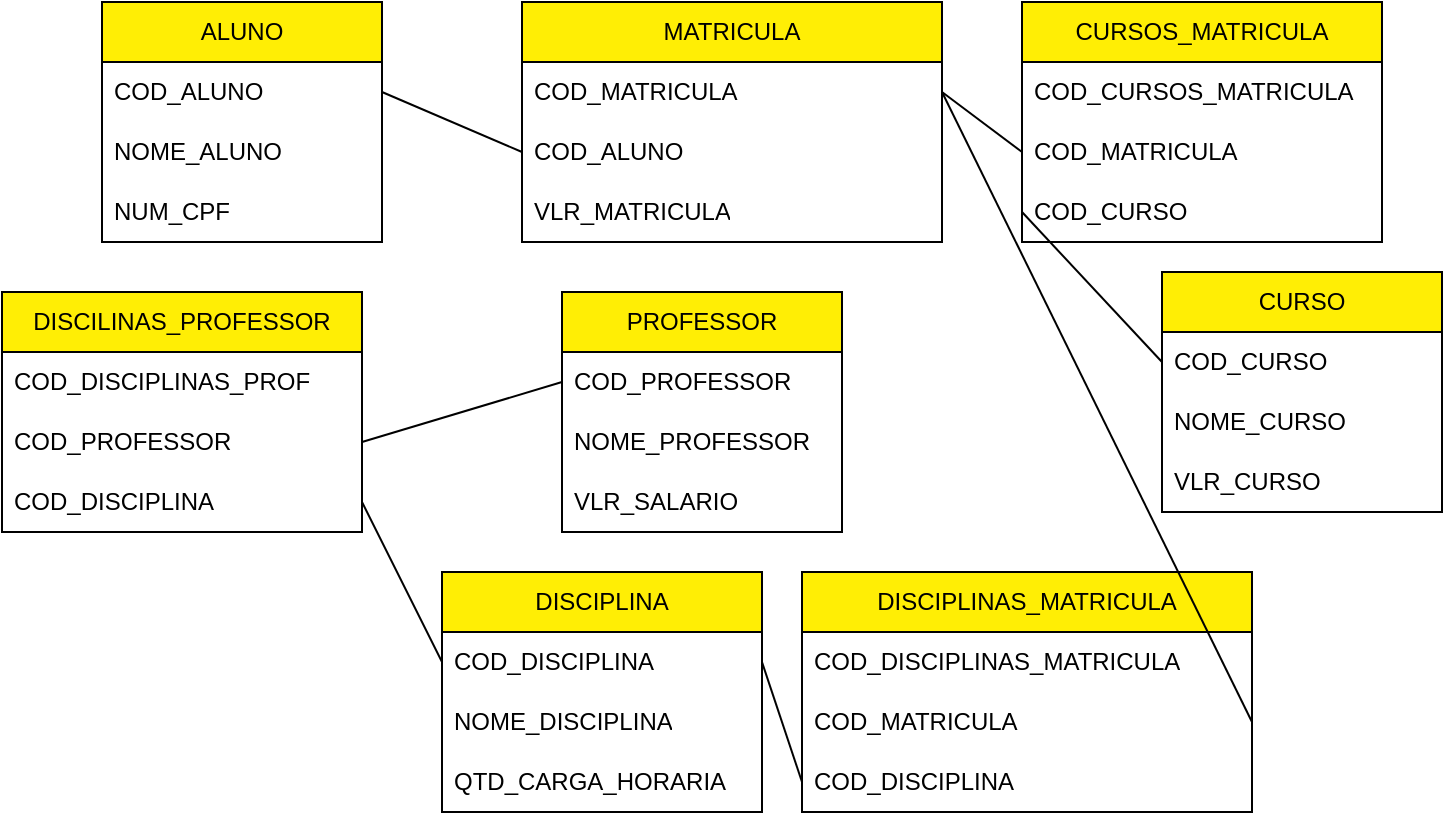 <mxfile version="21.8.1" type="github">
  <diagram name="Página-1" id="Qn3fK0pUNsZrOqqx4Lop">
    <mxGraphModel dx="1176" dy="835" grid="1" gridSize="10" guides="1" tooltips="1" connect="1" arrows="1" fold="1" page="1" pageScale="1" pageWidth="827" pageHeight="1169" math="0" shadow="0">
      <root>
        <mxCell id="0" />
        <mxCell id="1" parent="0" />
        <mxCell id="7iLETkdWyq45K3Prm-yC-1" value="ALUNO" style="swimlane;fontStyle=0;childLayout=stackLayout;horizontal=1;startSize=30;horizontalStack=0;resizeParent=1;resizeParentMax=0;resizeLast=0;collapsible=1;marginBottom=0;whiteSpace=wrap;html=1;fillColor=#FFEE05;" vertex="1" parent="1">
          <mxGeometry x="70" y="15" width="140" height="120" as="geometry" />
        </mxCell>
        <mxCell id="7iLETkdWyq45K3Prm-yC-2" value="COD_ALUNO" style="text;strokeColor=none;fillColor=none;align=left;verticalAlign=middle;spacingLeft=4;spacingRight=4;overflow=hidden;points=[[0,0.5],[1,0.5]];portConstraint=eastwest;rotatable=0;whiteSpace=wrap;html=1;" vertex="1" parent="7iLETkdWyq45K3Prm-yC-1">
          <mxGeometry y="30" width="140" height="30" as="geometry" />
        </mxCell>
        <mxCell id="7iLETkdWyq45K3Prm-yC-3" value="NOME_ALUNO" style="text;strokeColor=none;fillColor=none;align=left;verticalAlign=middle;spacingLeft=4;spacingRight=4;overflow=hidden;points=[[0,0.5],[1,0.5]];portConstraint=eastwest;rotatable=0;whiteSpace=wrap;html=1;" vertex="1" parent="7iLETkdWyq45K3Prm-yC-1">
          <mxGeometry y="60" width="140" height="30" as="geometry" />
        </mxCell>
        <mxCell id="7iLETkdWyq45K3Prm-yC-4" value="NUM_CPF" style="text;strokeColor=none;fillColor=none;align=left;verticalAlign=middle;spacingLeft=4;spacingRight=4;overflow=hidden;points=[[0,0.5],[1,0.5]];portConstraint=eastwest;rotatable=0;whiteSpace=wrap;html=1;" vertex="1" parent="7iLETkdWyq45K3Prm-yC-1">
          <mxGeometry y="90" width="140" height="30" as="geometry" />
        </mxCell>
        <mxCell id="7iLETkdWyq45K3Prm-yC-5" value="CURSO" style="swimlane;fontStyle=0;childLayout=stackLayout;horizontal=1;startSize=30;horizontalStack=0;resizeParent=1;resizeParentMax=0;resizeLast=0;collapsible=1;marginBottom=0;whiteSpace=wrap;html=1;fillColor=#FFEE05;" vertex="1" parent="1">
          <mxGeometry x="600" y="150" width="140" height="120" as="geometry" />
        </mxCell>
        <mxCell id="7iLETkdWyq45K3Prm-yC-6" value="COD_CURSO" style="text;strokeColor=none;fillColor=none;align=left;verticalAlign=middle;spacingLeft=4;spacingRight=4;overflow=hidden;points=[[0,0.5],[1,0.5]];portConstraint=eastwest;rotatable=0;whiteSpace=wrap;html=1;" vertex="1" parent="7iLETkdWyq45K3Prm-yC-5">
          <mxGeometry y="30" width="140" height="30" as="geometry" />
        </mxCell>
        <mxCell id="7iLETkdWyq45K3Prm-yC-7" value="NOME_CURSO" style="text;strokeColor=none;fillColor=none;align=left;verticalAlign=middle;spacingLeft=4;spacingRight=4;overflow=hidden;points=[[0,0.5],[1,0.5]];portConstraint=eastwest;rotatable=0;whiteSpace=wrap;html=1;" vertex="1" parent="7iLETkdWyq45K3Prm-yC-5">
          <mxGeometry y="60" width="140" height="30" as="geometry" />
        </mxCell>
        <mxCell id="7iLETkdWyq45K3Prm-yC-8" value="VLR_CURSO" style="text;strokeColor=none;fillColor=none;align=left;verticalAlign=middle;spacingLeft=4;spacingRight=4;overflow=hidden;points=[[0,0.5],[1,0.5]];portConstraint=eastwest;rotatable=0;whiteSpace=wrap;html=1;" vertex="1" parent="7iLETkdWyq45K3Prm-yC-5">
          <mxGeometry y="90" width="140" height="30" as="geometry" />
        </mxCell>
        <mxCell id="7iLETkdWyq45K3Prm-yC-9" value="DISCIPLINA" style="swimlane;fontStyle=0;childLayout=stackLayout;horizontal=1;startSize=30;horizontalStack=0;resizeParent=1;resizeParentMax=0;resizeLast=0;collapsible=1;marginBottom=0;whiteSpace=wrap;html=1;fillColor=#FFEE05;" vertex="1" parent="1">
          <mxGeometry x="240" y="300" width="160" height="120" as="geometry" />
        </mxCell>
        <mxCell id="7iLETkdWyq45K3Prm-yC-10" value="COD_DISCIPLINA" style="text;strokeColor=none;fillColor=none;align=left;verticalAlign=middle;spacingLeft=4;spacingRight=4;overflow=hidden;points=[[0,0.5],[1,0.5]];portConstraint=eastwest;rotatable=0;whiteSpace=wrap;html=1;" vertex="1" parent="7iLETkdWyq45K3Prm-yC-9">
          <mxGeometry y="30" width="160" height="30" as="geometry" />
        </mxCell>
        <mxCell id="7iLETkdWyq45K3Prm-yC-11" value="NOME_DISCIPLINA" style="text;strokeColor=none;fillColor=none;align=left;verticalAlign=middle;spacingLeft=4;spacingRight=4;overflow=hidden;points=[[0,0.5],[1,0.5]];portConstraint=eastwest;rotatable=0;whiteSpace=wrap;html=1;" vertex="1" parent="7iLETkdWyq45K3Prm-yC-9">
          <mxGeometry y="60" width="160" height="30" as="geometry" />
        </mxCell>
        <mxCell id="7iLETkdWyq45K3Prm-yC-12" value="QTD_CARGA_HORARIA" style="text;strokeColor=none;fillColor=none;align=left;verticalAlign=middle;spacingLeft=4;spacingRight=4;overflow=hidden;points=[[0,0.5],[1,0.5]];portConstraint=eastwest;rotatable=0;whiteSpace=wrap;html=1;" vertex="1" parent="7iLETkdWyq45K3Prm-yC-9">
          <mxGeometry y="90" width="160" height="30" as="geometry" />
        </mxCell>
        <mxCell id="7iLETkdWyq45K3Prm-yC-13" value="PROFESSOR" style="swimlane;fontStyle=0;childLayout=stackLayout;horizontal=1;startSize=30;horizontalStack=0;resizeParent=1;resizeParentMax=0;resizeLast=0;collapsible=1;marginBottom=0;whiteSpace=wrap;html=1;fillColor=#FFEE05;" vertex="1" parent="1">
          <mxGeometry x="300" y="160" width="140" height="120" as="geometry" />
        </mxCell>
        <mxCell id="7iLETkdWyq45K3Prm-yC-14" value="COD_PROFESSOR" style="text;strokeColor=none;fillColor=none;align=left;verticalAlign=middle;spacingLeft=4;spacingRight=4;overflow=hidden;points=[[0,0.5],[1,0.5]];portConstraint=eastwest;rotatable=0;whiteSpace=wrap;html=1;" vertex="1" parent="7iLETkdWyq45K3Prm-yC-13">
          <mxGeometry y="30" width="140" height="30" as="geometry" />
        </mxCell>
        <mxCell id="7iLETkdWyq45K3Prm-yC-15" value="NOME_PROFESSOR" style="text;strokeColor=none;fillColor=none;align=left;verticalAlign=middle;spacingLeft=4;spacingRight=4;overflow=hidden;points=[[0,0.5],[1,0.5]];portConstraint=eastwest;rotatable=0;whiteSpace=wrap;html=1;" vertex="1" parent="7iLETkdWyq45K3Prm-yC-13">
          <mxGeometry y="60" width="140" height="30" as="geometry" />
        </mxCell>
        <mxCell id="7iLETkdWyq45K3Prm-yC-16" value="VLR_SALARIO" style="text;strokeColor=none;fillColor=none;align=left;verticalAlign=middle;spacingLeft=4;spacingRight=4;overflow=hidden;points=[[0,0.5],[1,0.5]];portConstraint=eastwest;rotatable=0;whiteSpace=wrap;html=1;" vertex="1" parent="7iLETkdWyq45K3Prm-yC-13">
          <mxGeometry y="90" width="140" height="30" as="geometry" />
        </mxCell>
        <mxCell id="7iLETkdWyq45K3Prm-yC-17" value="MATRICULA" style="swimlane;fontStyle=0;childLayout=stackLayout;horizontal=1;startSize=30;horizontalStack=0;resizeParent=1;resizeParentMax=0;resizeLast=0;collapsible=1;marginBottom=0;whiteSpace=wrap;html=1;fillColor=#FFEE05;" vertex="1" parent="1">
          <mxGeometry x="280" y="15" width="210" height="120" as="geometry" />
        </mxCell>
        <mxCell id="7iLETkdWyq45K3Prm-yC-18" value="COD_MATRICULA" style="text;strokeColor=none;fillColor=none;align=left;verticalAlign=middle;spacingLeft=4;spacingRight=4;overflow=hidden;points=[[0,0.5],[1,0.5]];portConstraint=eastwest;rotatable=0;whiteSpace=wrap;html=1;" vertex="1" parent="7iLETkdWyq45K3Prm-yC-17">
          <mxGeometry y="30" width="210" height="30" as="geometry" />
        </mxCell>
        <mxCell id="7iLETkdWyq45K3Prm-yC-19" value="COD_ALUNO" style="text;strokeColor=none;fillColor=none;align=left;verticalAlign=middle;spacingLeft=4;spacingRight=4;overflow=hidden;points=[[0,0.5],[1,0.5]];portConstraint=eastwest;rotatable=0;whiteSpace=wrap;html=1;" vertex="1" parent="7iLETkdWyq45K3Prm-yC-17">
          <mxGeometry y="60" width="210" height="30" as="geometry" />
        </mxCell>
        <mxCell id="7iLETkdWyq45K3Prm-yC-20" value="VLR_MATRICULA" style="text;strokeColor=none;fillColor=none;align=left;verticalAlign=middle;spacingLeft=4;spacingRight=4;overflow=hidden;points=[[0,0.5],[1,0.5]];portConstraint=eastwest;rotatable=0;whiteSpace=wrap;html=1;" vertex="1" parent="7iLETkdWyq45K3Prm-yC-17">
          <mxGeometry y="90" width="210" height="30" as="geometry" />
        </mxCell>
        <mxCell id="7iLETkdWyq45K3Prm-yC-21" value="" style="endArrow=none;html=1;rounded=0;entryX=0;entryY=0.5;entryDx=0;entryDy=0;exitX=1;exitY=0.5;exitDx=0;exitDy=0;" edge="1" parent="1" source="7iLETkdWyq45K3Prm-yC-2" target="7iLETkdWyq45K3Prm-yC-19">
          <mxGeometry width="50" height="50" relative="1" as="geometry">
            <mxPoint x="400" y="230" as="sourcePoint" />
            <mxPoint x="450" y="180" as="targetPoint" />
          </mxGeometry>
        </mxCell>
        <mxCell id="7iLETkdWyq45K3Prm-yC-22" value="" style="endArrow=none;html=1;rounded=0;entryX=0;entryY=0.5;entryDx=0;entryDy=0;exitX=0;exitY=0.5;exitDx=0;exitDy=0;" edge="1" parent="1" source="7iLETkdWyq45K3Prm-yC-38" target="7iLETkdWyq45K3Prm-yC-6">
          <mxGeometry width="50" height="50" relative="1" as="geometry">
            <mxPoint x="490" y="120" as="sourcePoint" />
            <mxPoint x="530" y="255" as="targetPoint" />
          </mxGeometry>
        </mxCell>
        <mxCell id="7iLETkdWyq45K3Prm-yC-23" value="DISCILINAS_PROFESSOR" style="swimlane;fontStyle=0;childLayout=stackLayout;horizontal=1;startSize=30;horizontalStack=0;resizeParent=1;resizeParentMax=0;resizeLast=0;collapsible=1;marginBottom=0;whiteSpace=wrap;html=1;fillColor=#FFEE05;" vertex="1" parent="1">
          <mxGeometry x="20" y="160" width="180" height="120" as="geometry" />
        </mxCell>
        <mxCell id="7iLETkdWyq45K3Prm-yC-24" value="COD_DISCIPLINAS_PROF" style="text;strokeColor=none;fillColor=none;align=left;verticalAlign=middle;spacingLeft=4;spacingRight=4;overflow=hidden;points=[[0,0.5],[1,0.5]];portConstraint=eastwest;rotatable=0;whiteSpace=wrap;html=1;" vertex="1" parent="7iLETkdWyq45K3Prm-yC-23">
          <mxGeometry y="30" width="180" height="30" as="geometry" />
        </mxCell>
        <mxCell id="7iLETkdWyq45K3Prm-yC-25" value="COD_PROFESSOR" style="text;strokeColor=none;fillColor=none;align=left;verticalAlign=middle;spacingLeft=4;spacingRight=4;overflow=hidden;points=[[0,0.5],[1,0.5]];portConstraint=eastwest;rotatable=0;whiteSpace=wrap;html=1;" vertex="1" parent="7iLETkdWyq45K3Prm-yC-23">
          <mxGeometry y="60" width="180" height="30" as="geometry" />
        </mxCell>
        <mxCell id="7iLETkdWyq45K3Prm-yC-26" value="COD_DISCIPLINA" style="text;strokeColor=none;fillColor=none;align=left;verticalAlign=middle;spacingLeft=4;spacingRight=4;overflow=hidden;points=[[0,0.5],[1,0.5]];portConstraint=eastwest;rotatable=0;whiteSpace=wrap;html=1;" vertex="1" parent="7iLETkdWyq45K3Prm-yC-23">
          <mxGeometry y="90" width="180" height="30" as="geometry" />
        </mxCell>
        <mxCell id="7iLETkdWyq45K3Prm-yC-27" value="" style="endArrow=none;html=1;rounded=0;entryX=0;entryY=0.5;entryDx=0;entryDy=0;exitX=1;exitY=0.5;exitDx=0;exitDy=0;" edge="1" parent="1" source="7iLETkdWyq45K3Prm-yC-26" target="7iLETkdWyq45K3Prm-yC-10">
          <mxGeometry width="50" height="50" relative="1" as="geometry">
            <mxPoint x="330" y="185" as="sourcePoint" />
            <mxPoint x="170" y="285" as="targetPoint" />
          </mxGeometry>
        </mxCell>
        <mxCell id="7iLETkdWyq45K3Prm-yC-28" value="DISCIPLINAS_MATRICULA" style="swimlane;fontStyle=0;childLayout=stackLayout;horizontal=1;startSize=30;horizontalStack=0;resizeParent=1;resizeParentMax=0;resizeLast=0;collapsible=1;marginBottom=0;whiteSpace=wrap;html=1;fillColor=#FFEE05;" vertex="1" parent="1">
          <mxGeometry x="420" y="300" width="225" height="120" as="geometry" />
        </mxCell>
        <mxCell id="7iLETkdWyq45K3Prm-yC-29" value="COD_DISCIPLINAS_MATRICULA" style="text;strokeColor=none;fillColor=none;align=left;verticalAlign=middle;spacingLeft=4;spacingRight=4;overflow=hidden;points=[[0,0.5],[1,0.5]];portConstraint=eastwest;rotatable=0;whiteSpace=wrap;html=1;" vertex="1" parent="7iLETkdWyq45K3Prm-yC-28">
          <mxGeometry y="30" width="225" height="30" as="geometry" />
        </mxCell>
        <mxCell id="7iLETkdWyq45K3Prm-yC-30" value="COD_MATRICULA" style="text;strokeColor=none;fillColor=none;align=left;verticalAlign=middle;spacingLeft=4;spacingRight=4;overflow=hidden;points=[[0,0.5],[1,0.5]];portConstraint=eastwest;rotatable=0;whiteSpace=wrap;html=1;" vertex="1" parent="7iLETkdWyq45K3Prm-yC-28">
          <mxGeometry y="60" width="225" height="30" as="geometry" />
        </mxCell>
        <mxCell id="7iLETkdWyq45K3Prm-yC-31" value="COD_DISCIPLINA" style="text;strokeColor=none;fillColor=none;align=left;verticalAlign=middle;spacingLeft=4;spacingRight=4;overflow=hidden;points=[[0,0.5],[1,0.5]];portConstraint=eastwest;rotatable=0;whiteSpace=wrap;html=1;" vertex="1" parent="7iLETkdWyq45K3Prm-yC-28">
          <mxGeometry y="90" width="225" height="30" as="geometry" />
        </mxCell>
        <mxCell id="7iLETkdWyq45K3Prm-yC-32" value="" style="endArrow=none;html=1;rounded=0;entryX=1;entryY=0.5;entryDx=0;entryDy=0;exitX=1;exitY=0.5;exitDx=0;exitDy=0;" edge="1" parent="1" source="7iLETkdWyq45K3Prm-yC-30" target="7iLETkdWyq45K3Prm-yC-18">
          <mxGeometry width="50" height="50" relative="1" as="geometry">
            <mxPoint x="702.5" y="325" as="sourcePoint" />
            <mxPoint x="480" y="150" as="targetPoint" />
          </mxGeometry>
        </mxCell>
        <mxCell id="7iLETkdWyq45K3Prm-yC-33" value="" style="endArrow=none;html=1;rounded=0;entryX=0;entryY=0.5;entryDx=0;entryDy=0;exitX=1;exitY=0.5;exitDx=0;exitDy=0;" edge="1" parent="1" source="7iLETkdWyq45K3Prm-yC-25" target="7iLETkdWyq45K3Prm-yC-14">
          <mxGeometry width="50" height="50" relative="1" as="geometry">
            <mxPoint x="665" y="310" as="sourcePoint" />
            <mxPoint x="520" y="160" as="targetPoint" />
          </mxGeometry>
        </mxCell>
        <mxCell id="7iLETkdWyq45K3Prm-yC-34" value="" style="endArrow=none;html=1;rounded=0;entryX=1;entryY=0.5;entryDx=0;entryDy=0;exitX=0;exitY=0.5;exitDx=0;exitDy=0;" edge="1" parent="1" source="7iLETkdWyq45K3Prm-yC-31" target="7iLETkdWyq45K3Prm-yC-10">
          <mxGeometry width="50" height="50" relative="1" as="geometry">
            <mxPoint x="260" y="230" as="sourcePoint" />
            <mxPoint x="210" y="200" as="targetPoint" />
          </mxGeometry>
        </mxCell>
        <mxCell id="7iLETkdWyq45K3Prm-yC-35" value="CURSOS_MATRICULA" style="swimlane;fontStyle=0;childLayout=stackLayout;horizontal=1;startSize=30;horizontalStack=0;resizeParent=1;resizeParentMax=0;resizeLast=0;collapsible=1;marginBottom=0;whiteSpace=wrap;html=1;fillColor=#FFEE05;" vertex="1" parent="1">
          <mxGeometry x="530" y="15" width="180" height="120" as="geometry" />
        </mxCell>
        <mxCell id="7iLETkdWyq45K3Prm-yC-36" value="COD_CURSOS_MATRICULA" style="text;strokeColor=none;fillColor=none;align=left;verticalAlign=middle;spacingLeft=4;spacingRight=4;overflow=hidden;points=[[0,0.5],[1,0.5]];portConstraint=eastwest;rotatable=0;whiteSpace=wrap;html=1;" vertex="1" parent="7iLETkdWyq45K3Prm-yC-35">
          <mxGeometry y="30" width="180" height="30" as="geometry" />
        </mxCell>
        <mxCell id="7iLETkdWyq45K3Prm-yC-37" value="COD_MATRICULA" style="text;strokeColor=none;fillColor=none;align=left;verticalAlign=middle;spacingLeft=4;spacingRight=4;overflow=hidden;points=[[0,0.5],[1,0.5]];portConstraint=eastwest;rotatable=0;whiteSpace=wrap;html=1;" vertex="1" parent="7iLETkdWyq45K3Prm-yC-35">
          <mxGeometry y="60" width="180" height="30" as="geometry" />
        </mxCell>
        <mxCell id="7iLETkdWyq45K3Prm-yC-38" value="COD_CURSO" style="text;strokeColor=none;fillColor=none;align=left;verticalAlign=middle;spacingLeft=4;spacingRight=4;overflow=hidden;points=[[0,0.5],[1,0.5]];portConstraint=eastwest;rotatable=0;whiteSpace=wrap;html=1;" vertex="1" parent="7iLETkdWyq45K3Prm-yC-35">
          <mxGeometry y="90" width="180" height="30" as="geometry" />
        </mxCell>
        <mxCell id="7iLETkdWyq45K3Prm-yC-39" value="" style="endArrow=none;html=1;rounded=0;entryX=0;entryY=0.5;entryDx=0;entryDy=0;exitX=1;exitY=0.5;exitDx=0;exitDy=0;" edge="1" parent="1" source="7iLETkdWyq45K3Prm-yC-18" target="7iLETkdWyq45K3Prm-yC-37">
          <mxGeometry width="50" height="50" relative="1" as="geometry">
            <mxPoint x="500" y="130" as="sourcePoint" />
            <mxPoint x="660" y="215" as="targetPoint" />
          </mxGeometry>
        </mxCell>
      </root>
    </mxGraphModel>
  </diagram>
</mxfile>
